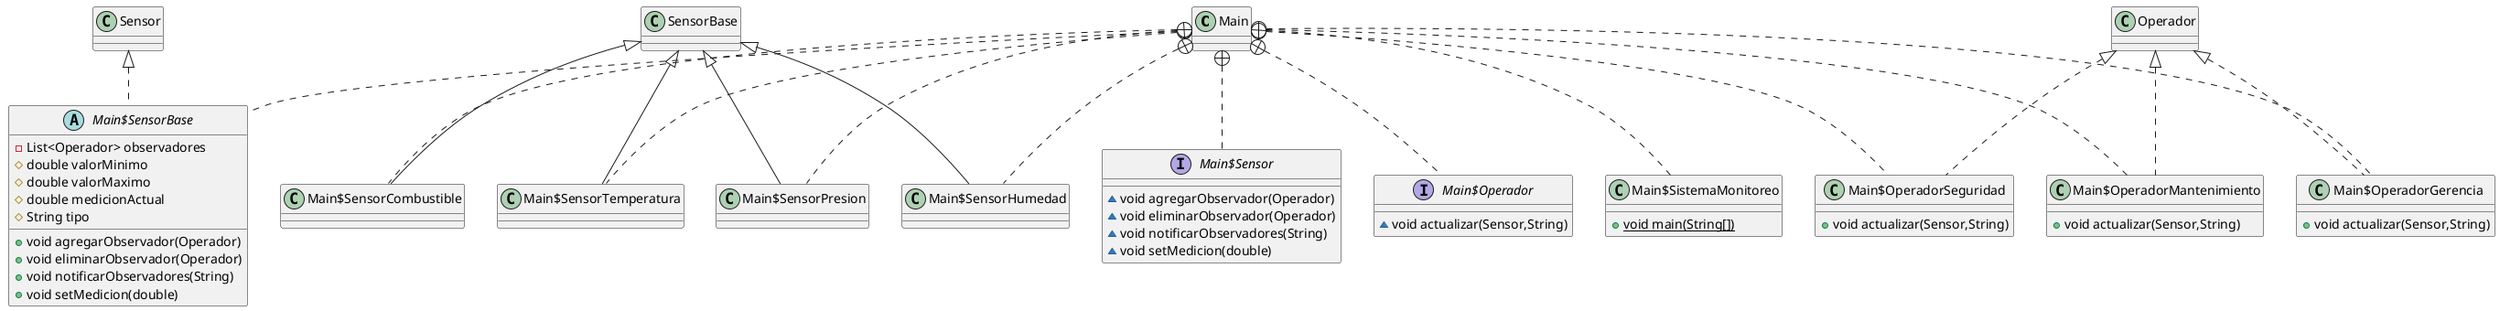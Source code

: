 @startuml
class Main {
}
interface Main$Sensor {
~ void agregarObservador(Operador)
~ void eliminarObservador(Operador)
~ void notificarObservadores(String)
~ void setMedicion(double)
}

abstract class Main$SensorBase {
- List<Operador> observadores
# double valorMinimo
# double valorMaximo
# double medicionActual
# String tipo
+ void agregarObservador(Operador)
+ void eliminarObservador(Operador)
+ void notificarObservadores(String)
+ void setMedicion(double)
}


class Main$SensorTemperatura {
}
class Main$SensorPresion {
}
class Main$SensorHumedad {
}
class Main$SensorCombustible {
}
interface Main$Operador {
~ void actualizar(Sensor,String)
}

class Main$OperadorSeguridad {
+ void actualizar(Sensor,String)
}

class Main$OperadorMantenimiento {
+ void actualizar(Sensor,String)
}

class Main$OperadorGerencia {
+ void actualizar(Sensor,String)
}

class Main$SistemaMonitoreo {
+ {static} void main(String[])
}



Main +.. Main$Sensor
Main +.. Main$SensorBase
Sensor <|.. Main$SensorBase
Main +.. Main$SensorTemperatura
SensorBase <|-- Main$SensorTemperatura
Main +.. Main$SensorPresion
SensorBase <|-- Main$SensorPresion
Main +.. Main$SensorHumedad
SensorBase <|-- Main$SensorHumedad
Main +.. Main$SensorCombustible
SensorBase <|-- Main$SensorCombustible
Main +.. Main$Operador
Main +.. Main$OperadorSeguridad
Operador <|.. Main$OperadorSeguridad
Main +.. Main$OperadorMantenimiento
Operador <|.. Main$OperadorMantenimiento
Main +.. Main$OperadorGerencia
Operador <|.. Main$OperadorGerencia
Main +.. Main$SistemaMonitoreo
@enduml